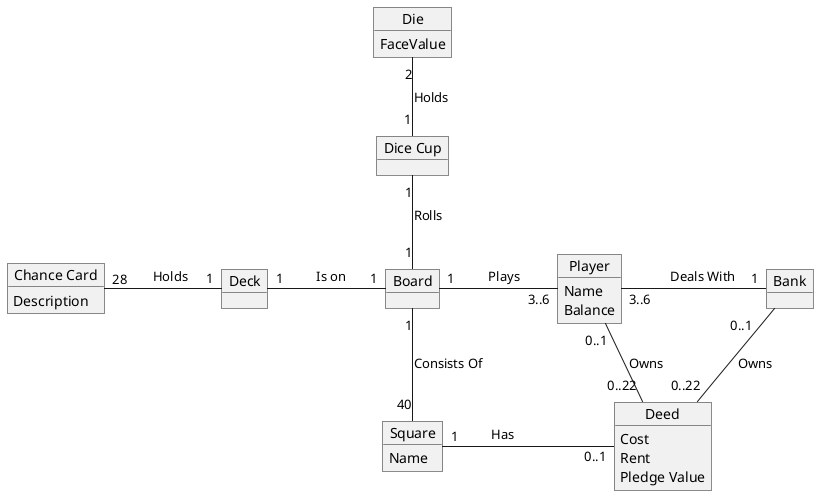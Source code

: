 @startuml

object Board
object Player
object Die
object "Dice Cup" as dicecup
object Bank
object "Chance Card" as chance
object Deck
object Square
object Deed

Die : FaceValue
Player : Name
Player : Balance
chance : Description
Deed : Cost
Deed : Rent
Deed : Pledge Value
Square : Name

Board "1" -r- "3..6" Player : \t Plays \t
Player "3..6" -r- "1" Bank : \t Deals With \t

Board "1" -u- "1" dicecup : Rolls
dicecup "1" -u- "2" Die : Holds

Deck "1" -l- "28" chance : \t Holds \t
Board "1" -l- "1" Deck : \t Is on \t

Board "1" -d- "40" Square : Consists Of\t

Square "1" -r- "0..1" Deed : \t Has \t\t\t
Bank "0..1    " -- "     0..22" Deed : Owns
Player "0..1" -- "0..22" Deed : Owns

@enduml